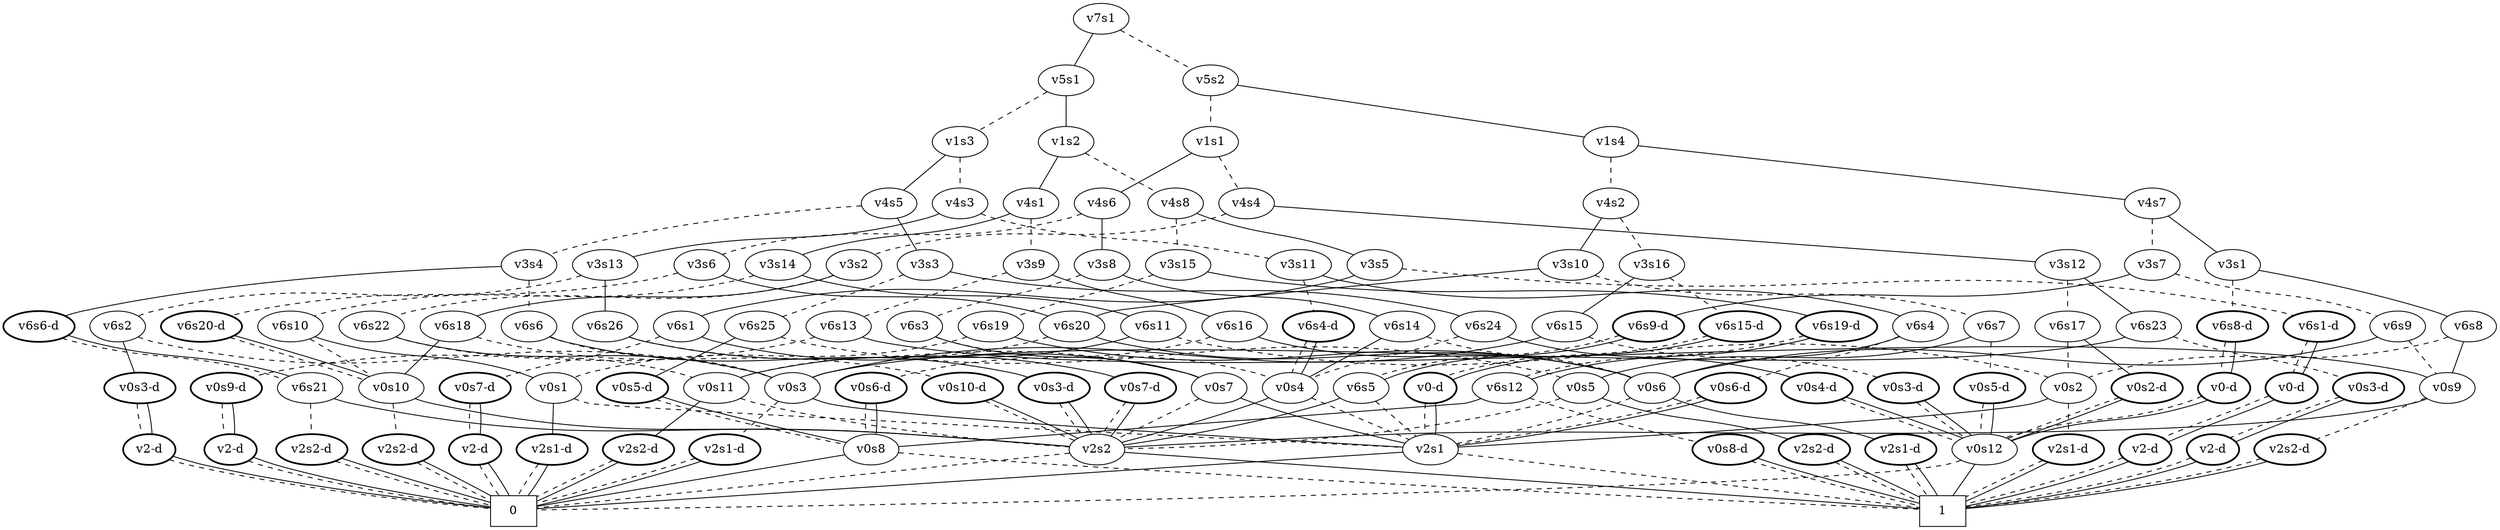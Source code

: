 graph BDD_Tree {
	 node1 [label="v7s1"];
	 node2 [label="v5s1"];
	 node1 -- node2 [style=solid];
	 node257 [label="v5s2"];
	 node1 -- node257 [style=dashed];
	 node3 [label="v1s2"];
	 node2 -- node3 [style=solid];
	 node130 [label="v1s3"];
	 node2 -- node130 [style=dashed];
	 node4 [label="v4s1"];
	 node3 -- node4 [style=solid];
	 node67 [label="v4s8"];
	 node3 -- node67 [style=dashed];
	 node5 [label="v3s14"];
	 node4 -- node5 [style=solid];
	 node36 [label="v3s9"];
	 node4 -- node36 [style=dashed];
	 node6 [label="v6s11"];
	 node5 -- node6 [style=solid];
	 node21 [label="v6s10"];
	 node5 -- node21 [style=dashed];
	 node505 [label="v0s11"];
	 node6 -- node505 [style=solid];
	 node474 [label="v0s2"];
	 node6 -- node474 [style=dashed];
	 node506 [label="v2s2-d",style=bold];
	 node505 -- node506 [style=solid];
	 node509 [label="v2s2"];
	 node505 -- node509 [style=dashed];
	 node511 [label="0",shape=box];
	 node506 -- node511 [style=dashed];
	 node506 -- node511 [style=solid];
	 node510 [label="1",shape=box];
	 node509 -- node510 [style=solid];
	 node511 [label="0",shape=box];
	 node509 -- node511 [style=dashed];
	 node499 [label="v2s1"];
	 node474 -- node499 [style=solid];
	 node478 [label="v2s1-d",style=bold];
	 node474 -- node478 [style=dashed];
	 node511 [label="0",shape=box];
	 node499 -- node511 [style=solid];
	 node510 [label="1",shape=box];
	 node499 -- node510 [style=dashed];
	 node510 [label="1",shape=box];
	 node478 -- node510 [style=dashed];
	 node478 -- node510 [style=solid];
	 node123 [label="v0s1"];
	 node21 -- node123 [style=solid];
	 node483 [label="v0s10"];
	 node21 -- node483 [style=dashed];
	 node124 [label="v2s1-d",style=bold];
	 node123 -- node124 [style=solid];
	 node499 [label="v2s1"];
	 node123 -- node499 [style=dashed];
	 node511 [label="0",shape=box];
	 node124 -- node511 [style=dashed];
	 node124 -- node511 [style=solid];
	 node509 [label="v2s2"];
	 node483 -- node509 [style=solid];
	 node487 [label="v2s2-d",style=bold];
	 node483 -- node487 [style=dashed];
	 node511 [label="0",shape=box];
	 node487 -- node511 [style=dashed];
	 node487 -- node511 [style=solid];
	 node37 [label="v6s16"];
	 node36 -- node37 [style=solid];
	 node52 [label="v6s13"];
	 node36 -- node52 [style=dashed];
	 node420 [label="v0s6"];
	 node37 -- node420 [style=solid];
	 node45 [label="v0s6-d",style=bold];
	 node37 -- node45 [style=dashed];
	 node421 [label="v2s1-d",style=bold];
	 node420 -- node421 [style=solid];
	 node499 [label="v2s1"];
	 node420 -- node499 [style=dashed];
	 node510 [label="1",shape=box];
	 node421 -- node510 [style=dashed];
	 node421 -- node510 [style=solid];
	 node153 [label="v0s8"];
	 node45 -- node153 [style=dashed];
	 node45 -- node153 [style=solid];
	 node511 [label="0",shape=box];
	 node153 -- node511 [style=solid];
	 node510 [label="1",shape=box];
	 node153 -- node510 [style=dashed];
	 node315 [label="v0s9"];
	 node52 -- node315 [style=solid];
	 node60 [label="v0s9-d",style=bold];
	 node52 -- node60 [style=dashed];
	 node509 [label="v2s2"];
	 node315 -- node509 [style=solid];
	 node319 [label="v2s2-d",style=bold];
	 node315 -- node319 [style=dashed];
	 node510 [label="1",shape=box];
	 node319 -- node510 [style=dashed];
	 node319 -- node510 [style=solid];
	 node64 [label="v2-d",style=bold];
	 node60 -- node64 [style=dashed];
	 node60 -- node64 [style=solid];
	 node511 [label="0",shape=box];
	 node64 -- node511 [style=dashed];
	 node64 -- node511 [style=solid];
	 node68 [label="v3s5"];
	 node67 -- node68 [style=solid];
	 node99 [label="v3s15"];
	 node67 -- node99 [style=dashed];
	 node69 [label="v6s1"];
	 node68 -- node69 [style=solid];
	 node84 [label="v6s1-d",style=bold];
	 node68 -- node84 [style=dashed];
	 node404 [label="v0s7"];
	 node69 -- node404 [style=solid];
	 node77 [label="v0s7-d",style=bold];
	 node69 -- node77 [style=dashed];
	 node499 [label="v2s1"];
	 node404 -- node499 [style=solid];
	 node509 [label="v2s2"];
	 node404 -- node509 [style=dashed];
	 node81 [label="v2-d",style=bold];
	 node77 -- node81 [style=dashed];
	 node77 -- node81 [style=solid];
	 node511 [label="0",shape=box];
	 node81 -- node511 [style=dashed];
	 node81 -- node511 [style=solid];
	 node92 [label="v0-d",style=bold];
	 node84 -- node92 [style=dashed];
	 node84 -- node92 [style=solid];
	 node96 [label="v2-d",style=bold];
	 node92 -- node96 [style=dashed];
	 node92 -- node96 [style=solid];
	 node510 [label="1",shape=box];
	 node96 -- node510 [style=dashed];
	 node96 -- node510 [style=solid];
	 node100 [label="v6s19-d",style=bold];
	 node99 -- node100 [style=solid];
	 node115 [label="v6s19"];
	 node99 -- node115 [style=dashed];
	 node108 [label="v6s12"];
	 node100 -- node108 [style=dashed];
	 node100 -- node108 [style=solid];
	 node153 [label="v0s8"];
	 node108 -- node153 [style=solid];
	 node112 [label="v0s8-d",style=bold];
	 node108 -- node112 [style=dashed];
	 node510 [label="1",shape=box];
	 node112 -- node510 [style=dashed];
	 node112 -- node510 [style=solid];
	 node420 [label="v0s6"];
	 node115 -- node420 [style=solid];
	 node123 [label="v0s1"];
	 node115 -- node123 [style=dashed];
	 node131 [label="v4s5"];
	 node130 -- node131 [style=solid];
	 node194 [label="v4s3"];
	 node130 -- node194 [style=dashed];
	 node132 [label="v3s3"];
	 node131 -- node132 [style=solid];
	 node163 [label="v3s4"];
	 node131 -- node163 [style=dashed];
	 node133 [label="v6s24"];
	 node132 -- node133 [style=solid];
	 node148 [label="v6s25"];
	 node132 -- node148 [style=dashed];
	 node134 [label="v0s4-d",style=bold];
	 node133 -- node134 [style=solid];
	 node411 [label="v0s4"];
	 node133 -- node411 [style=dashed];
	 node471 [label="v0s12"];
	 node134 -- node471 [style=dashed];
	 node134 -- node471 [style=solid];
	 node510 [label="1",shape=box];
	 node471 -- node510 [style=solid];
	 node511 [label="0",shape=box];
	 node471 -- node511 [style=dashed];
	 node509 [label="v2s2"];
	 node411 -- node509 [style=solid];
	 node499 [label="v2s1"];
	 node411 -- node499 [style=dashed];
	 node149 [label="v0s5-d",style=bold];
	 node148 -- node149 [style=solid];
	 node340 [label="v0s5"];
	 node148 -- node340 [style=dashed];
	 node153 [label="v0s8"];
	 node149 -- node153 [style=dashed];
	 node149 -- node153 [style=solid];
	 node341 [label="v2s2-d",style=bold];
	 node340 -- node341 [style=solid];
	 node509 [label="v2s2"];
	 node340 -- node509 [style=dashed];
	 node510 [label="1",shape=box];
	 node341 -- node510 [style=dashed];
	 node341 -- node510 [style=solid];
	 node164 [label="v6s6-d",style=bold];
	 node163 -- node164 [style=solid];
	 node179 [label="v6s6"];
	 node163 -- node179 [style=dashed];
	 node172 [label="v6s21"];
	 node164 -- node172 [style=dashed];
	 node164 -- node172 [style=solid];
	 node509 [label="v2s2"];
	 node172 -- node509 [style=solid];
	 node176 [label="v2s2-d",style=bold];
	 node172 -- node176 [style=dashed];
	 node511 [label="0",shape=box];
	 node176 -- node511 [style=dashed];
	 node176 -- node511 [style=solid];
	 node180 [label="v0s3-d",style=bold];
	 node179 -- node180 [style=solid];
	 node498 [label="v0s3"];
	 node179 -- node498 [style=dashed];
	 node509 [label="v2s2"];
	 node180 -- node509 [style=dashed];
	 node180 -- node509 [style=solid];
	 node499 [label="v2s1"];
	 node498 -- node499 [style=solid];
	 node502 [label="v2s1-d",style=bold];
	 node498 -- node502 [style=dashed];
	 node511 [label="0",shape=box];
	 node502 -- node511 [style=dashed];
	 node502 -- node511 [style=solid];
	 node195 [label="v3s13"];
	 node194 -- node195 [style=solid];
	 node226 [label="v3s11"];
	 node194 -- node226 [style=dashed];
	 node196 [label="v6s26"];
	 node195 -- node196 [style=solid];
	 node211 [label="v6s2"];
	 node195 -- node211 [style=dashed];
	 node197 [label="v0s7-d",style=bold];
	 node196 -- node197 [style=solid];
	 node404 [label="v0s7"];
	 node196 -- node404 [style=dashed];
	 node509 [label="v2s2"];
	 node197 -- node509 [style=dashed];
	 node197 -- node509 [style=solid];
	 node212 [label="v0s3-d",style=bold];
	 node211 -- node212 [style=solid];
	 node498 [label="v0s3"];
	 node211 -- node498 [style=dashed];
	 node216 [label="v2-d",style=bold];
	 node212 -- node216 [style=dashed];
	 node212 -- node216 [style=solid];
	 node511 [label="0",shape=box];
	 node216 -- node511 [style=dashed];
	 node216 -- node511 [style=solid];
	 node227 [label="v6s4"];
	 node226 -- node227 [style=solid];
	 node242 [label="v6s4-d",style=bold];
	 node226 -- node242 [style=dashed];
	 node420 [label="v0s6"];
	 node227 -- node420 [style=solid];
	 node235 [label="v0s6-d",style=bold];
	 node227 -- node235 [style=dashed];
	 node499 [label="v2s1"];
	 node235 -- node499 [style=dashed];
	 node235 -- node499 [style=solid];
	 node411 [label="v0s4"];
	 node242 -- node411 [style=dashed];
	 node242 -- node411 [style=solid];
	 node258 [label="v1s4"];
	 node257 -- node258 [style=solid];
	 node385 [label="v1s1"];
	 node257 -- node385 [style=dashed];
	 node259 [label="v4s7"];
	 node258 -- node259 [style=solid];
	 node322 [label="v4s2"];
	 node258 -- node322 [style=dashed];
	 node260 [label="v3s1"];
	 node259 -- node260 [style=solid];
	 node291 [label="v3s7"];
	 node259 -- node291 [style=dashed];
	 node261 [label="v6s8"];
	 node260 -- node261 [style=solid];
	 node276 [label="v6s8-d",style=bold];
	 node260 -- node276 [style=dashed];
	 node315 [label="v0s9"];
	 node261 -- node315 [style=solid];
	 node474 [label="v0s2"];
	 node261 -- node474 [style=dashed];
	 node284 [label="v0-d",style=bold];
	 node276 -- node284 [style=dashed];
	 node276 -- node284 [style=solid];
	 node471 [label="v0s12"];
	 node284 -- node471 [style=dashed];
	 node284 -- node471 [style=solid];
	 node292 [label="v6s9-d",style=bold];
	 node291 -- node292 [style=solid];
	 node307 [label="v6s9"];
	 node291 -- node307 [style=dashed];
	 node300 [label="v6s5"];
	 node292 -- node300 [style=dashed];
	 node292 -- node300 [style=solid];
	 node509 [label="v2s2"];
	 node300 -- node509 [style=solid];
	 node499 [label="v2s1"];
	 node300 -- node499 [style=dashed];
	 node420 [label="v0s6"];
	 node307 -- node420 [style=solid];
	 node315 [label="v0s9"];
	 node307 -- node315 [style=dashed];
	 node323 [label="v3s10"];
	 node322 -- node323 [style=solid];
	 node354 [label="v3s16"];
	 node322 -- node354 [style=dashed];
	 node419 [label="v6s20"];
	 node323 -- node419 [style=solid];
	 node339 [label="v6s7"];
	 node323 -- node339 [style=dashed];
	 node420 [label="v0s6"];
	 node419 -- node420 [style=solid];
	 node505 [label="v0s11"];
	 node419 -- node505 [style=dashed];
	 node340 [label="v0s5"];
	 node339 -- node340 [style=solid];
	 node347 [label="v0s5-d",style=bold];
	 node339 -- node347 [style=dashed];
	 node471 [label="v0s12"];
	 node347 -- node471 [style=dashed];
	 node347 -- node471 [style=solid];
	 node355 [label="v6s15"];
	 node354 -- node355 [style=solid];
	 node370 [label="v6s15-d",style=bold];
	 node354 -- node370 [style=dashed];
	 node498 [label="v0s3"];
	 node355 -- node498 [style=solid];
	 node363 [label="v0s3-d",style=bold];
	 node355 -- node363 [style=dashed];
	 node471 [label="v0s12"];
	 node363 -- node471 [style=dashed];
	 node363 -- node471 [style=solid];
	 node378 [label="v0-d",style=bold];
	 node370 -- node378 [style=dashed];
	 node370 -- node378 [style=solid];
	 node499 [label="v2s1"];
	 node378 -- node499 [style=dashed];
	 node378 -- node499 [style=solid];
	 node386 [label="v4s6"];
	 node385 -- node386 [style=solid];
	 node449 [label="v4s4"];
	 node385 -- node449 [style=dashed];
	 node387 [label="v3s8"];
	 node386 -- node387 [style=solid];
	 node418 [label="v3s6"];
	 node386 -- node418 [style=dashed];
	 node388 [label="v6s14"];
	 node387 -- node388 [style=solid];
	 node403 [label="v6s3"];
	 node387 -- node403 [style=dashed];
	 node411 [label="v0s4"];
	 node388 -- node411 [style=solid];
	 node420 [label="v0s6"];
	 node388 -- node420 [style=dashed];
	 node404 [label="v0s7"];
	 node403 -- node404 [style=solid];
	 node411 [label="v0s4"];
	 node403 -- node411 [style=dashed];
	 node419 [label="v6s20"];
	 node418 -- node419 [style=solid];
	 node434 [label="v6s20-d",style=bold];
	 node418 -- node434 [style=dashed];
	 node483 [label="v0s10"];
	 node434 -- node483 [style=dashed];
	 node434 -- node483 [style=solid];
	 node450 [label="v3s12"];
	 node449 -- node450 [style=solid];
	 node481 [label="v3s2"];
	 node449 -- node481 [style=dashed];
	 node451 [label="v6s23"];
	 node450 -- node451 [style=solid];
	 node466 [label="v6s17"];
	 node450 -- node466 [style=dashed];
	 node498 [label="v0s3"];
	 node451 -- node498 [style=solid];
	 node459 [label="v0s3-d",style=bold];
	 node451 -- node459 [style=dashed];
	 node463 [label="v2-d",style=bold];
	 node459 -- node463 [style=dashed];
	 node459 -- node463 [style=solid];
	 node510 [label="1",shape=box];
	 node463 -- node510 [style=dashed];
	 node463 -- node510 [style=solid];
	 node467 [label="v0s2-d",style=bold];
	 node466 -- node467 [style=solid];
	 node474 [label="v0s2"];
	 node466 -- node474 [style=dashed];
	 node471 [label="v0s12"];
	 node467 -- node471 [style=dashed];
	 node467 -- node471 [style=solid];
	 node482 [label="v6s18"];
	 node481 -- node482 [style=solid];
	 node497 [label="v6s22"];
	 node481 -- node497 [style=dashed];
	 node483 [label="v0s10"];
	 node482 -- node483 [style=solid];
	 node490 [label="v0s10-d",style=bold];
	 node482 -- node490 [style=dashed];
	 node509 [label="v2s2"];
	 node490 -- node509 [style=dashed];
	 node490 -- node509 [style=solid];
	 node498 [label="v0s3"];
	 node497 -- node498 [style=solid];
	 node505 [label="v0s11"];
	 node497 -- node505 [style=dashed];
}

